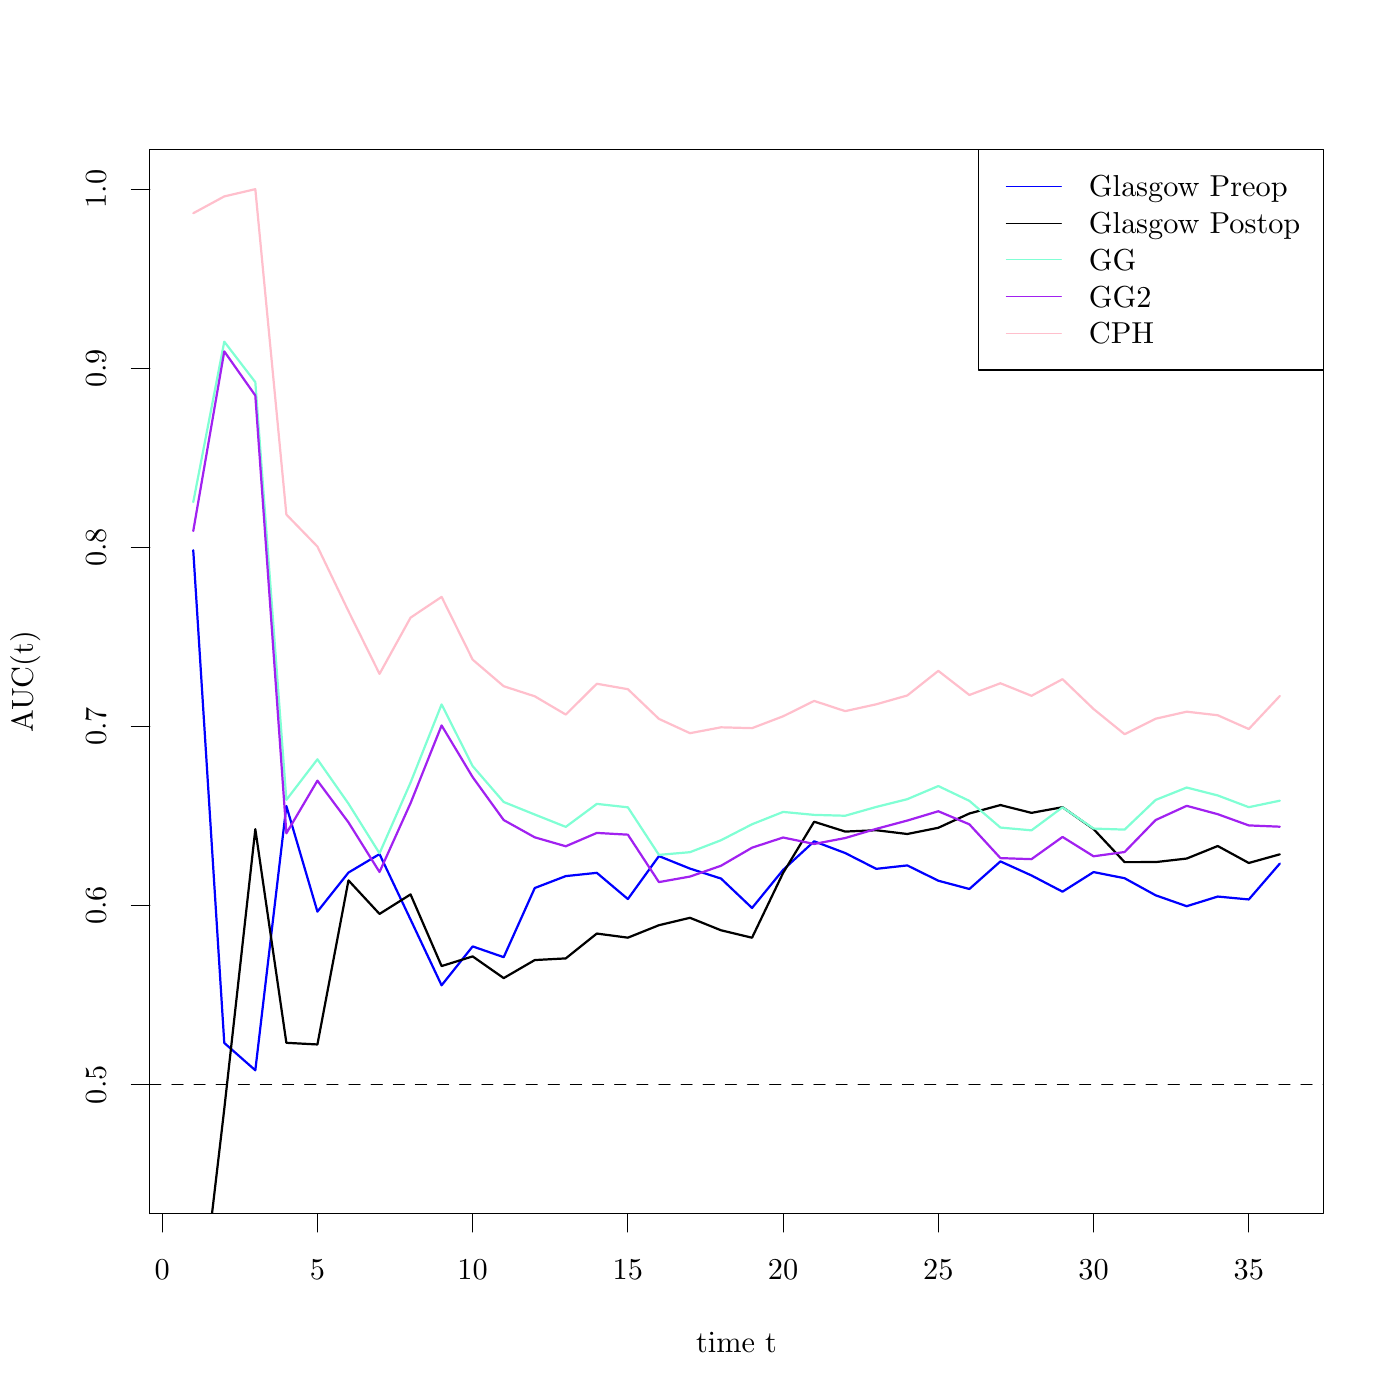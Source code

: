 % Created by tikzDevice version 0.7.0 on 2015-01-16 11:00:48
% !TEX encoding = UTF-8 Unicode
\documentclass[11pt]{memoir}
\nonstopmode

\usepackage{tikz}

\usepackage[active,tightpage,psfixbb]{preview}

\PreviewEnvironment{pgfpicture}

\setlength\PreviewBorder{0pt}

\usepackage{amsmath}
\newcommand{\SweaveOpts}[1]{}  % do not interfere with LaTeX
\newcommand{\SweaveInput}[1]{} % because they are not real TeX commands
\newcommand{\Sexpr}[1]{}       % will only be parsed by R


\usepackage{geometry}
\usepackage{amsmath}
\usepackage{lscape}
\geometry{verbose,tmargin=2.5cm,bmargin=2.5cm,lmargin=2.5cm,rmargin=2.5cm}


\begin{document}

\begin{tikzpicture}[x=1pt,y=1pt]
\definecolor[named]{fillColor}{rgb}{1.00,1.00,1.00}
\path[use as bounding box,fill=fillColor,fill opacity=0.00] (0,0) rectangle (505.89,505.89);
\begin{scope}
\path[clip] ( 54.12, 67.32) rectangle (478.17,451.77);
\definecolor[named]{drawColor}{rgb}{0.00,0.00,1.00}

\path[draw=drawColor,line width= 0.8pt,line join=round,line cap=round] ( 69.83,307.04) --
	( 81.04,129.02) --
	( 92.26,119.14) --
	(103.48,214.64) --
	(114.70,176.47) --
	(125.92,190.59) --
	(137.14,197.26) --
	(148.35,173.62) --
	(159.57,149.84) --
	(170.79,163.90) --
	(182.01,160.01) --
	(193.23,185.00) --
	(204.44,189.31) --
	(215.66,190.49) --
	(226.88,181.02) --
	(238.10,196.54) --
	(249.32,192.02) --
	(260.54,188.42) --
	(271.75,177.79) --
	(282.97,191.55) --
	(294.19,201.88) --
	(305.41,197.64) --
	(316.63,191.93) --
	(327.85,193.17) --
	(339.06,187.64) --
	(350.28,184.65) --
	(361.50,194.62) --
	(372.72,189.54) --
	(383.94,183.68) --
	(395.15,190.76) --
	(406.37,188.54) --
	(417.59,182.37) --
	(428.81,178.43) --
	(440.03,181.92) --
	(451.25,180.87) --
	(462.46,193.84);
\end{scope}
\begin{scope}
\path[clip] (  0.00,  0.00) rectangle (505.89,505.89);
\definecolor[named]{drawColor}{rgb}{0.00,0.00,0.00}

\path[draw=drawColor,line width= 0.4pt,line join=round,line cap=round] ( 58.61, 67.32) -- (451.25, 67.32);

\path[draw=drawColor,line width= 0.4pt,line join=round,line cap=round] ( 58.61, 67.32) -- ( 58.61, 60.72);

\path[draw=drawColor,line width= 0.4pt,line join=round,line cap=round] (114.70, 67.32) -- (114.70, 60.72);

\path[draw=drawColor,line width= 0.4pt,line join=round,line cap=round] (170.79, 67.32) -- (170.79, 60.72);

\path[draw=drawColor,line width= 0.4pt,line join=round,line cap=round] (226.88, 67.32) -- (226.88, 60.72);

\path[draw=drawColor,line width= 0.4pt,line join=round,line cap=round] (282.97, 67.32) -- (282.97, 60.72);

\path[draw=drawColor,line width= 0.4pt,line join=round,line cap=round] (339.06, 67.32) -- (339.06, 60.72);

\path[draw=drawColor,line width= 0.4pt,line join=round,line cap=round] (395.15, 67.32) -- (395.15, 60.72);

\path[draw=drawColor,line width= 0.4pt,line join=round,line cap=round] (451.25, 67.32) -- (451.25, 60.72);

\node[text=drawColor,anchor=base,inner sep=0pt, outer sep=0pt, scale=  1.00] at ( 58.61, 43.56) {0};

\node[text=drawColor,anchor=base,inner sep=0pt, outer sep=0pt, scale=  1.00] at (114.70, 43.56) {5};

\node[text=drawColor,anchor=base,inner sep=0pt, outer sep=0pt, scale=  1.00] at (170.79, 43.56) {10};

\node[text=drawColor,anchor=base,inner sep=0pt, outer sep=0pt, scale=  1.00] at (226.88, 43.56) {15};

\node[text=drawColor,anchor=base,inner sep=0pt, outer sep=0pt, scale=  1.00] at (282.97, 43.56) {20};

\node[text=drawColor,anchor=base,inner sep=0pt, outer sep=0pt, scale=  1.00] at (339.06, 43.56) {25};

\node[text=drawColor,anchor=base,inner sep=0pt, outer sep=0pt, scale=  1.00] at (395.15, 43.56) {30};

\node[text=drawColor,anchor=base,inner sep=0pt, outer sep=0pt, scale=  1.00] at (451.25, 43.56) {35};

\path[draw=drawColor,line width= 0.4pt,line join=round,line cap=round] ( 54.12,113.92) -- ( 54.12,437.53);

\path[draw=drawColor,line width= 0.4pt,line join=round,line cap=round] ( 54.12,113.92) -- ( 47.52,113.92);

\path[draw=drawColor,line width= 0.4pt,line join=round,line cap=round] ( 54.12,178.64) -- ( 47.52,178.64);

\path[draw=drawColor,line width= 0.4pt,line join=round,line cap=round] ( 54.12,243.36) -- ( 47.52,243.36);

\path[draw=drawColor,line width= 0.4pt,line join=round,line cap=round] ( 54.12,308.09) -- ( 47.52,308.09);

\path[draw=drawColor,line width= 0.4pt,line join=round,line cap=round] ( 54.12,372.81) -- ( 47.52,372.81);

\path[draw=drawColor,line width= 0.4pt,line join=round,line cap=round] ( 54.12,437.53) -- ( 47.52,437.53);

\node[text=drawColor,rotate= 90.00,anchor=base,inner sep=0pt, outer sep=0pt, scale=  1.00] at ( 38.28,113.92) {0.5};

\node[text=drawColor,rotate= 90.00,anchor=base,inner sep=0pt, outer sep=0pt, scale=  1.00] at ( 38.28,178.64) {0.6};

\node[text=drawColor,rotate= 90.00,anchor=base,inner sep=0pt, outer sep=0pt, scale=  1.00] at ( 38.28,243.36) {0.7};

\node[text=drawColor,rotate= 90.00,anchor=base,inner sep=0pt, outer sep=0pt, scale=  1.00] at ( 38.28,308.09) {0.8};

\node[text=drawColor,rotate= 90.00,anchor=base,inner sep=0pt, outer sep=0pt, scale=  1.00] at ( 38.28,372.81) {0.9};

\node[text=drawColor,rotate= 90.00,anchor=base,inner sep=0pt, outer sep=0pt, scale=  1.00] at ( 38.28,437.53) {1.0};

\path[draw=drawColor,line width= 0.4pt,line join=round,line cap=round] ( 54.12, 67.32) --
	(478.17, 67.32) --
	(478.17,451.77) --
	( 54.12,451.77) --
	( 54.12, 67.32);
\end{scope}
\begin{scope}
\path[clip] (  0.00,  0.00) rectangle (505.89,505.89);
\definecolor[named]{drawColor}{rgb}{0.00,0.00,0.00}

\node[text=drawColor,anchor=base,inner sep=0pt, outer sep=0pt, scale=  1.00] at (266.14, 17.16) {time t};

\node[text=drawColor,rotate= 90.00,anchor=base,inner sep=0pt, outer sep=0pt, scale=  1.00] at ( 11.88,259.55) {AUC(t)};
\end{scope}
\begin{scope}
\path[clip] ( 54.12, 67.32) rectangle (478.17,451.77);
\definecolor[named]{drawColor}{rgb}{0.00,0.00,0.00}

\path[draw=drawColor,line width= 0.4pt,dash pattern=on 4pt off 4pt ,line join=round,line cap=round] ( 54.12,113.92) -- (478.17,113.92);

\path[draw=drawColor,line width= 0.8pt,line join=round,line cap=round] ( 69.83,  9.53) --
	( 81.04,105.15) --
	( 92.26,206.28) --
	(103.48,129.07) --
	(114.70,128.47) --
	(125.92,187.76) --
	(137.14,175.64) --
	(148.35,182.69) --
	(159.57,156.80) --
	(170.79,160.29) --
	(182.01,152.45) --
	(193.23,158.97) --
	(204.44,159.57) --
	(215.66,168.55) --
	(226.88,167.06) --
	(238.10,171.56) --
	(249.32,174.24) --
	(260.54,169.73) --
	(271.75,167.04) --
	(282.97,190.46) --
	(294.19,208.95) --
	(305.41,205.40) --
	(316.63,205.88) --
	(327.85,204.52) --
	(339.06,206.77) --
	(350.28,211.93) --
	(361.50,214.98) --
	(372.72,212.16) --
	(383.94,214.21) --
	(395.15,206.31) --
	(406.37,194.36) --
	(417.59,194.37) --
	(428.81,195.65) --
	(440.03,200.18) --
	(451.25,194.05) --
	(462.46,197.18);
\definecolor[named]{drawColor}{rgb}{0.50,1.00,0.83}

\path[draw=drawColor,line width= 0.8pt,line join=round,line cap=round] ( 69.83,324.44) --
	( 81.04,382.42) --
	( 92.26,367.79) --
	(103.48,216.85) --
	(114.70,231.51) --
	(125.92,215.48) --
	(137.14,197.54) --
	(148.35,223.09) --
	(159.57,251.34) --
	(170.79,229.06) --
	(182.01,216.09) --
	(193.23,211.56) --
	(204.44,207.10) --
	(215.66,215.40) --
	(226.88,214.16) --
	(238.10,196.98) --
	(249.32,197.95) --
	(260.54,202.27) --
	(271.75,208.04) --
	(282.97,212.50) --
	(294.19,211.43) --
	(305.41,211.12) --
	(316.63,214.30) --
	(327.85,217.11) --
	(339.06,221.85) --
	(350.28,216.49) --
	(361.50,206.85) --
	(372.72,205.84) --
	(383.94,214.16) --
	(395.15,206.48) --
	(406.37,206.11) --
	(417.59,216.83) --
	(428.81,221.31) --
	(440.03,218.45) --
	(451.25,214.21) --
	(462.46,216.56);
\definecolor[named]{drawColor}{rgb}{0.63,0.13,0.94}

\path[draw=drawColor,line width= 0.8pt,line join=round,line cap=round] ( 69.83,314.00) --
	( 81.04,378.92) --
	( 92.26,362.97) --
	(103.48,204.76) --
	(114.70,223.80) --
	(125.92,208.72) --
	(137.14,190.79) --
	(148.35,215.66) --
	(159.57,243.75) --
	(170.79,225.08) --
	(182.01,209.56) --
	(193.23,203.32) --
	(204.44,200.09) --
	(215.66,204.91) --
	(226.88,204.28) --
	(238.10,187.14) --
	(249.32,189.14) --
	(260.54,193.05) --
	(271.75,199.58) --
	(282.97,203.25) --
	(294.19,200.92) --
	(305.41,203.06) --
	(316.63,206.38) --
	(327.85,209.38) --
	(339.06,212.74) --
	(350.28,208.02) --
	(361.50,195.81) --
	(372.72,195.43) --
	(383.94,203.46) --
	(395.15,196.47) --
	(406.37,198.01) --
	(417.59,209.57) --
	(428.81,214.70) --
	(440.03,211.68) --
	(451.25,207.62) --
	(462.46,207.16);
\definecolor[named]{drawColor}{rgb}{1.00,0.75,0.80}

\path[draw=drawColor,line width= 0.8pt,line join=round,line cap=round] ( 69.83,428.83) --
	( 81.04,434.91) --
	( 92.26,437.53) --
	(103.48,319.96) --
	(114.70,308.39) --
	(125.92,285.04) --
	(137.14,262.38) --
	(148.35,282.70) --
	(159.57,290.20) --
	(170.79,267.53) --
	(182.01,257.92) --
	(193.23,254.28) --
	(204.44,247.68) --
	(215.66,258.81) --
	(226.88,256.85) --
	(238.10,246.12) --
	(249.32,240.95) --
	(260.54,243.07) --
	(271.75,242.77) --
	(282.97,247.05) --
	(294.19,252.61) --
	(305.41,248.92) --
	(316.63,251.39) --
	(327.85,254.58) --
	(339.06,263.47) --
	(350.28,254.75) --
	(361.50,258.99) --
	(372.72,254.46) --
	(383.94,260.47) --
	(395.15,249.69) --
	(406.37,240.58) --
	(417.59,246.18) --
	(428.81,248.72) --
	(440.03,247.43) --
	(451.25,242.45) --
	(462.46,254.39);
\definecolor[named]{drawColor}{rgb}{0.00,0.00,0.00}

\path[draw=drawColor,line width= 0.4pt,line join=round,line cap=round] (353.69,451.77) rectangle (478.17,372.18);
\definecolor[named]{drawColor}{rgb}{0.00,0.00,1.00}

\path[draw=drawColor,line width= 0.4pt,line join=round,line cap=round] (363.63,438.50) -- (383.52,438.50);
\definecolor[named]{drawColor}{rgb}{0.00,0.00,0.00}

\path[draw=drawColor,line width= 0.4pt,line join=round,line cap=round] (363.63,425.24) -- (383.52,425.24);
\definecolor[named]{drawColor}{rgb}{0.50,1.00,0.83}

\path[draw=drawColor,line width= 0.4pt,line join=round,line cap=round] (363.63,411.97) -- (383.52,411.97);
\definecolor[named]{drawColor}{rgb}{0.63,0.13,0.94}

\path[draw=drawColor,line width= 0.4pt,line join=round,line cap=round] (363.63,398.71) -- (383.52,398.71);
\definecolor[named]{drawColor}{rgb}{1.00,0.75,0.80}

\path[draw=drawColor,line width= 0.4pt,line join=round,line cap=round] (363.63,385.44) -- (383.52,385.44);
\definecolor[named]{drawColor}{rgb}{0.00,0.00,0.00}

\node[text=drawColor,anchor=base west,inner sep=0pt, outer sep=0pt, scale=  1.00] at (393.47,434.73) {Glasgow Preop};

\node[text=drawColor,anchor=base west,inner sep=0pt, outer sep=0pt, scale=  1.00] at (393.47,421.47) {Glasgow Postop};

\node[text=drawColor,anchor=base west,inner sep=0pt, outer sep=0pt, scale=  1.00] at (393.47,408.20) {GG};

\node[text=drawColor,anchor=base west,inner sep=0pt, outer sep=0pt, scale=  1.00] at (393.47,394.94) {GG2};

\node[text=drawColor,anchor=base west,inner sep=0pt, outer sep=0pt, scale=  1.00] at (393.47,381.67) {CPH};
\end{scope}
\end{tikzpicture}

\end{document}
